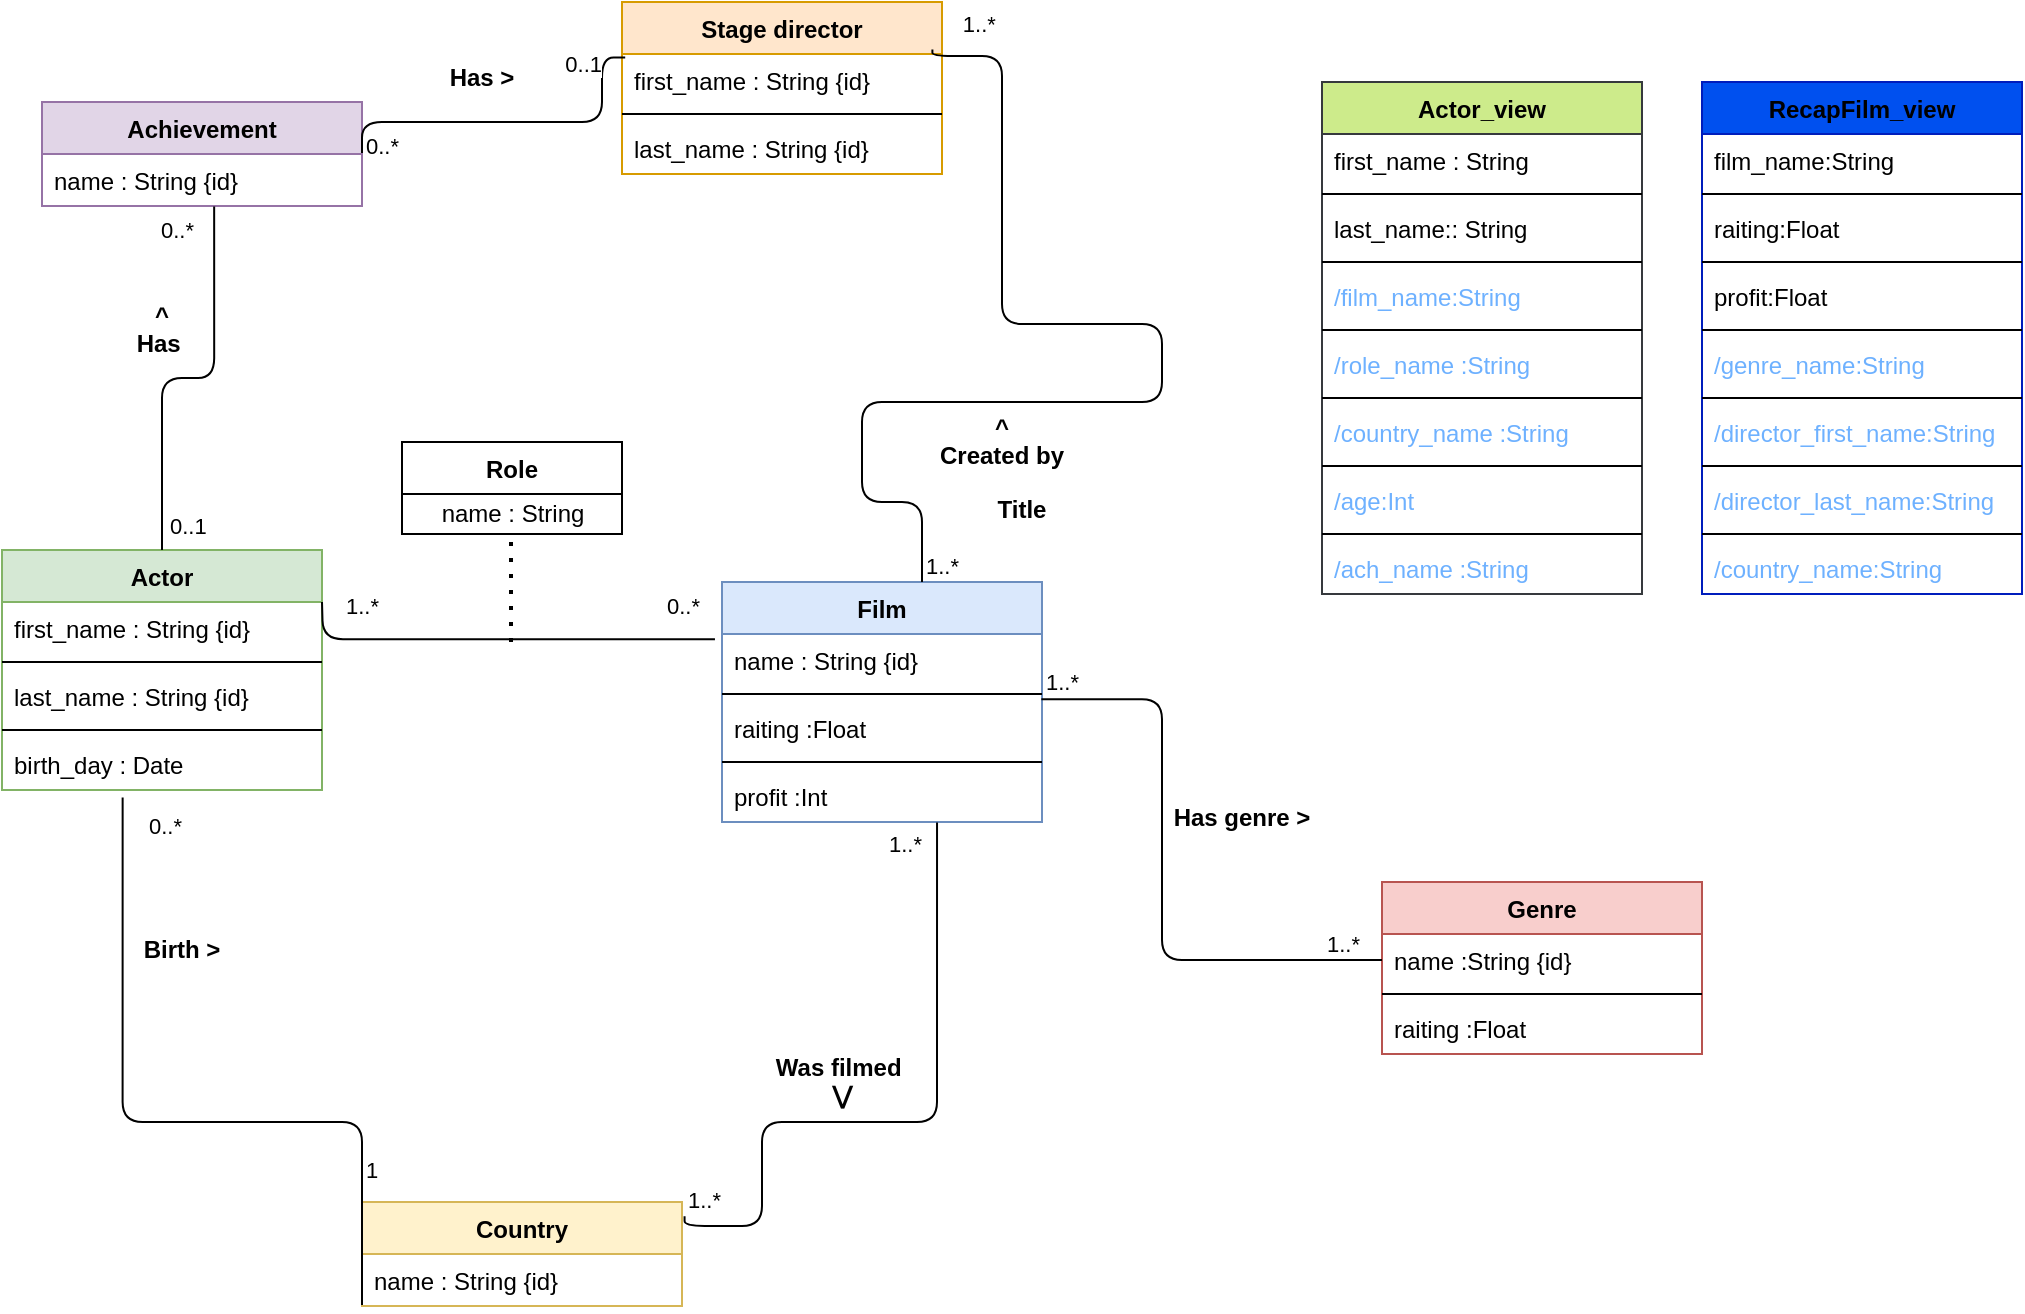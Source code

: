 <mxfile version="14.6.9" type="google"><diagram id="drgtEvQ3UVJ5G4q6acdS" name="Page-1"><mxGraphModel dx="1038" dy="1680" grid="1" gridSize="10" guides="1" tooltips="1" connect="1" arrows="1" fold="1" page="1" pageScale="1" pageWidth="850" pageHeight="1100" math="0" shadow="0"><root><mxCell id="0"/><mxCell id="1" parent="0"/><mxCell id="B_Uv50wVjBFwZys-W0vx-23" value="Actor" style="swimlane;fontStyle=1;align=center;verticalAlign=top;childLayout=stackLayout;horizontal=1;startSize=26;horizontalStack=0;resizeParent=1;resizeParentMax=0;resizeLast=0;collapsible=1;marginBottom=0;fillColor=#d5e8d4;strokeColor=#82b366;" parent="1" vertex="1"><mxGeometry x="20" y="194" width="160" height="120" as="geometry"/></mxCell><mxCell id="B_Uv50wVjBFwZys-W0vx-24" value="first_name : String {id}" style="text;strokeColor=none;fillColor=none;align=left;verticalAlign=top;spacingLeft=4;spacingRight=4;overflow=hidden;rotatable=0;points=[[0,0.5],[1,0.5]];portConstraint=eastwest;" parent="B_Uv50wVjBFwZys-W0vx-23" vertex="1"><mxGeometry y="26" width="160" height="26" as="geometry"/></mxCell><mxCell id="B_Uv50wVjBFwZys-W0vx-25" value="" style="line;strokeWidth=1;fillColor=none;align=left;verticalAlign=middle;spacingTop=-1;spacingLeft=3;spacingRight=3;rotatable=0;labelPosition=right;points=[];portConstraint=eastwest;" parent="B_Uv50wVjBFwZys-W0vx-23" vertex="1"><mxGeometry y="52" width="160" height="8" as="geometry"/></mxCell><mxCell id="B_Uv50wVjBFwZys-W0vx-26" value="last_name : String {id}" style="text;strokeColor=none;fillColor=none;align=left;verticalAlign=top;spacingLeft=4;spacingRight=4;overflow=hidden;rotatable=0;points=[[0,0.5],[1,0.5]];portConstraint=eastwest;" parent="B_Uv50wVjBFwZys-W0vx-23" vertex="1"><mxGeometry y="60" width="160" height="26" as="geometry"/></mxCell><mxCell id="B_Uv50wVjBFwZys-W0vx-29" value="" style="line;strokeWidth=1;fillColor=none;align=left;verticalAlign=middle;spacingTop=-1;spacingLeft=3;spacingRight=3;rotatable=0;labelPosition=right;points=[];portConstraint=eastwest;" parent="B_Uv50wVjBFwZys-W0vx-23" vertex="1"><mxGeometry y="86" width="160" height="8" as="geometry"/></mxCell><mxCell id="NR1U0WdWyvtbQIrfLxhn-23" value="birth_day : Date" style="text;strokeColor=none;fillColor=none;align=left;verticalAlign=top;spacingLeft=4;spacingRight=4;overflow=hidden;rotatable=0;points=[[0,0.5],[1,0.5]];portConstraint=eastwest;" parent="B_Uv50wVjBFwZys-W0vx-23" vertex="1"><mxGeometry y="94" width="160" height="26" as="geometry"/></mxCell><mxCell id="B_Uv50wVjBFwZys-W0vx-35" value="Film" style="swimlane;fontStyle=1;align=center;verticalAlign=top;childLayout=stackLayout;horizontal=1;startSize=26;horizontalStack=0;resizeParent=1;resizeParentMax=0;resizeLast=0;collapsible=1;marginBottom=0;fillColor=#dae8fc;strokeColor=#6c8ebf;" parent="1" vertex="1"><mxGeometry x="380" y="210" width="160" height="120" as="geometry"/></mxCell><mxCell id="B_Uv50wVjBFwZys-W0vx-36" value="name : String {id}" style="text;strokeColor=none;fillColor=none;align=left;verticalAlign=top;spacingLeft=4;spacingRight=4;overflow=hidden;rotatable=0;points=[[0,0.5],[1,0.5]];portConstraint=eastwest;" parent="B_Uv50wVjBFwZys-W0vx-35" vertex="1"><mxGeometry y="26" width="160" height="26" as="geometry"/></mxCell><mxCell id="B_Uv50wVjBFwZys-W0vx-39" value="" style="line;strokeWidth=1;fillColor=none;align=left;verticalAlign=middle;spacingTop=-1;spacingLeft=3;spacingRight=3;rotatable=0;labelPosition=right;points=[];portConstraint=eastwest;" parent="B_Uv50wVjBFwZys-W0vx-35" vertex="1"><mxGeometry y="52" width="160" height="8" as="geometry"/></mxCell><mxCell id="B_Uv50wVjBFwZys-W0vx-40" value="raiting :Float" style="text;strokeColor=none;fillColor=none;align=left;verticalAlign=top;spacingLeft=4;spacingRight=4;overflow=hidden;rotatable=0;points=[[0,0.5],[1,0.5]];portConstraint=eastwest;" parent="B_Uv50wVjBFwZys-W0vx-35" vertex="1"><mxGeometry y="60" width="160" height="26" as="geometry"/></mxCell><mxCell id="B_Uv50wVjBFwZys-W0vx-49" value="" style="line;strokeWidth=1;fillColor=none;align=left;verticalAlign=middle;spacingTop=-1;spacingLeft=3;spacingRight=3;rotatable=0;labelPosition=right;points=[];portConstraint=eastwest;" parent="B_Uv50wVjBFwZys-W0vx-35" vertex="1"><mxGeometry y="86" width="160" height="8" as="geometry"/></mxCell><mxCell id="B_Uv50wVjBFwZys-W0vx-48" value="profit :Int" style="text;strokeColor=none;fillColor=none;align=left;verticalAlign=top;spacingLeft=4;spacingRight=4;overflow=hidden;rotatable=0;points=[[0,0.5],[1,0.5]];portConstraint=eastwest;" parent="B_Uv50wVjBFwZys-W0vx-35" vertex="1"><mxGeometry y="94" width="160" height="26" as="geometry"/></mxCell><mxCell id="B_Uv50wVjBFwZys-W0vx-58" value="" style="endArrow=none;html=1;edgeStyle=orthogonalEdgeStyle;entryX=-0.022;entryY=0.1;entryDx=0;entryDy=0;entryPerimeter=0;" parent="1" target="B_Uv50wVjBFwZys-W0vx-36" edge="1"><mxGeometry relative="1" as="geometry"><mxPoint x="180" y="220" as="sourcePoint"/><mxPoint x="280" y="290" as="targetPoint"/></mxGeometry></mxCell><mxCell id="B_Uv50wVjBFwZys-W0vx-59" value="1..*" style="edgeLabel;resizable=0;html=1;align=left;verticalAlign=bottom;" parent="B_Uv50wVjBFwZys-W0vx-58" connectable="0" vertex="1"><mxGeometry x="-1" relative="1" as="geometry"><mxPoint x="10" y="10" as="offset"/></mxGeometry></mxCell><mxCell id="B_Uv50wVjBFwZys-W0vx-60" value="0..*" style="edgeLabel;resizable=0;html=1;align=right;verticalAlign=bottom;" parent="B_Uv50wVjBFwZys-W0vx-58" connectable="0" vertex="1"><mxGeometry x="1" relative="1" as="geometry"><mxPoint x="-6.4" y="-8.6" as="offset"/></mxGeometry></mxCell><mxCell id="B_Uv50wVjBFwZys-W0vx-61" value="Genre" style="swimlane;fontStyle=1;align=center;verticalAlign=top;childLayout=stackLayout;horizontal=1;startSize=26;horizontalStack=0;resizeParent=1;resizeParentMax=0;resizeLast=0;collapsible=1;marginBottom=0;fillColor=#f8cecc;strokeColor=#b85450;" parent="1" vertex="1"><mxGeometry x="710" y="360" width="160" height="86" as="geometry"/></mxCell><mxCell id="B_Uv50wVjBFwZys-W0vx-62" value="name :String {id} " style="text;strokeColor=none;fillColor=none;align=left;verticalAlign=top;spacingLeft=4;spacingRight=4;overflow=hidden;rotatable=0;points=[[0,0.5],[1,0.5]];portConstraint=eastwest;" parent="B_Uv50wVjBFwZys-W0vx-61" vertex="1"><mxGeometry y="26" width="160" height="26" as="geometry"/></mxCell><mxCell id="B_Uv50wVjBFwZys-W0vx-63" value="" style="line;strokeWidth=1;fillColor=none;align=left;verticalAlign=middle;spacingTop=-1;spacingLeft=3;spacingRight=3;rotatable=0;labelPosition=right;points=[];portConstraint=eastwest;" parent="B_Uv50wVjBFwZys-W0vx-61" vertex="1"><mxGeometry y="52" width="160" height="8" as="geometry"/></mxCell><mxCell id="B_Uv50wVjBFwZys-W0vx-64" value="raiting :Float " style="text;strokeColor=none;fillColor=none;align=left;verticalAlign=top;spacingLeft=4;spacingRight=4;overflow=hidden;rotatable=0;points=[[0,0.5],[1,0.5]];portConstraint=eastwest;" parent="B_Uv50wVjBFwZys-W0vx-61" vertex="1"><mxGeometry y="60" width="160" height="26" as="geometry"/></mxCell><mxCell id="B_Uv50wVjBFwZys-W0vx-72" value="" style="endArrow=none;html=1;edgeStyle=orthogonalEdgeStyle;entryX=0;entryY=0.5;entryDx=0;entryDy=0;exitX=0.998;exitY=-0.054;exitDx=0;exitDy=0;exitPerimeter=0;" parent="1" source="B_Uv50wVjBFwZys-W0vx-40" target="B_Uv50wVjBFwZys-W0vx-62" edge="1"><mxGeometry relative="1" as="geometry"><mxPoint x="520" y="253.5" as="sourcePoint"/><mxPoint x="600" y="400" as="targetPoint"/><Array as="points"><mxPoint x="600" y="269"/><mxPoint x="600" y="399"/><mxPoint x="680" y="399"/></Array></mxGeometry></mxCell><mxCell id="B_Uv50wVjBFwZys-W0vx-73" value="1..*" style="edgeLabel;resizable=0;html=1;align=left;verticalAlign=bottom;" parent="B_Uv50wVjBFwZys-W0vx-72" connectable="0" vertex="1"><mxGeometry x="-1" relative="1" as="geometry"/></mxCell><mxCell id="B_Uv50wVjBFwZys-W0vx-74" value="1..*" style="edgeLabel;resizable=0;html=1;align=right;verticalAlign=bottom;" parent="B_Uv50wVjBFwZys-W0vx-72" connectable="0" vertex="1"><mxGeometry x="1" relative="1" as="geometry"><mxPoint x="-10.5" as="offset"/></mxGeometry></mxCell><mxCell id="B_Uv50wVjBFwZys-W0vx-75" value="Country" style="swimlane;fontStyle=1;align=center;verticalAlign=top;childLayout=stackLayout;horizontal=1;startSize=26;horizontalStack=0;resizeParent=1;resizeParentMax=0;resizeLast=0;collapsible=1;marginBottom=0;fillColor=#fff2cc;strokeColor=#d6b656;" parent="1" vertex="1"><mxGeometry x="200" y="520" width="160" height="52" as="geometry"/></mxCell><mxCell id="B_Uv50wVjBFwZys-W0vx-76" value="name : String {id} " style="text;strokeColor=none;fillColor=none;align=left;verticalAlign=top;spacingLeft=4;spacingRight=4;overflow=hidden;rotatable=0;points=[[0,0.5],[1,0.5]];portConstraint=eastwest;" parent="B_Uv50wVjBFwZys-W0vx-75" vertex="1"><mxGeometry y="26" width="160" height="26" as="geometry"/></mxCell><mxCell id="B_Uv50wVjBFwZys-W0vx-79" value="" style="endArrow=none;html=1;edgeStyle=orthogonalEdgeStyle;entryX=0;entryY=0.25;entryDx=0;entryDy=0;exitX=0.377;exitY=1.146;exitDx=0;exitDy=0;exitPerimeter=0;" parent="1" source="NR1U0WdWyvtbQIrfLxhn-23" edge="1"><mxGeometry relative="1" as="geometry"><mxPoint x="81" y="370" as="sourcePoint"/><mxPoint x="200" y="571.5" as="targetPoint"/><Array as="points"><mxPoint x="80" y="480"/><mxPoint x="200" y="480"/></Array></mxGeometry></mxCell><mxCell id="B_Uv50wVjBFwZys-W0vx-80" value="1" style="edgeLabel;resizable=0;html=1;align=left;verticalAlign=bottom;" parent="B_Uv50wVjBFwZys-W0vx-79" connectable="0" vertex="1"><mxGeometry x="-1" relative="1" as="geometry"><mxPoint x="119.52" y="194.21" as="offset"/></mxGeometry></mxCell><mxCell id="B_Uv50wVjBFwZys-W0vx-81" value="0..*" style="edgeLabel;resizable=0;html=1;align=right;verticalAlign=bottom;" parent="B_Uv50wVjBFwZys-W0vx-79" connectable="0" vertex="1"><mxGeometry x="1" relative="1" as="geometry"><mxPoint x="-90" y="-231" as="offset"/></mxGeometry></mxCell><mxCell id="B_Uv50wVjBFwZys-W0vx-86" value="Birth &gt;" style="text;align=center;fontStyle=1;verticalAlign=middle;spacingLeft=3;spacingRight=3;strokeColor=none;rotatable=0;points=[[0,0.5],[1,0.5]];portConstraint=eastwest;" parent="1" vertex="1"><mxGeometry x="70" y="380" width="80" height="26" as="geometry"/></mxCell><mxCell id="B_Uv50wVjBFwZys-W0vx-87" value="Has genre &gt;" style="text;align=center;fontStyle=1;verticalAlign=middle;spacingLeft=3;spacingRight=3;strokeColor=none;rotatable=0;points=[[0,0.5],[1,0.5]];portConstraint=eastwest;" parent="1" vertex="1"><mxGeometry x="600" y="314" width="80" height="26" as="geometry"/></mxCell><mxCell id="B_Uv50wVjBFwZys-W0vx-89" value="" style="endArrow=none;html=1;edgeStyle=orthogonalEdgeStyle;entryX=0.672;entryY=1.008;entryDx=0;entryDy=0;entryPerimeter=0;exitX=1.008;exitY=0.137;exitDx=0;exitDy=0;exitPerimeter=0;" parent="1" source="B_Uv50wVjBFwZys-W0vx-75" target="B_Uv50wVjBFwZys-W0vx-48" edge="1"><mxGeometry relative="1" as="geometry"><mxPoint x="400" y="570" as="sourcePoint"/><mxPoint x="580" y="480" as="targetPoint"/><Array as="points"><mxPoint x="400" y="532"/><mxPoint x="400" y="480"/><mxPoint x="488" y="480"/></Array></mxGeometry></mxCell><mxCell id="B_Uv50wVjBFwZys-W0vx-90" value="1..*" style="edgeLabel;resizable=0;html=1;align=left;verticalAlign=bottom;" parent="B_Uv50wVjBFwZys-W0vx-89" connectable="0" vertex="1"><mxGeometry x="-1" relative="1" as="geometry"/></mxCell><mxCell id="B_Uv50wVjBFwZys-W0vx-91" value="1..*" style="edgeLabel;resizable=0;html=1;align=right;verticalAlign=bottom;" parent="B_Uv50wVjBFwZys-W0vx-89" connectable="0" vertex="1"><mxGeometry x="1" relative="1" as="geometry"><mxPoint x="-7.52" y="19.5" as="offset"/></mxGeometry></mxCell><mxCell id="B_Uv50wVjBFwZys-W0vx-93" value="Was filmed &#10;⋁" style="text;align=center;fontStyle=1;verticalAlign=middle;spacingLeft=3;spacingRight=3;strokeColor=none;rotatable=0;points=[[0,0.5],[1,0.5]];portConstraint=eastwest;" parent="1" vertex="1"><mxGeometry x="400" y="446" width="80" height="26" as="geometry"/></mxCell><mxCell id="B_Uv50wVjBFwZys-W0vx-94" value="Role" style="swimlane;fontStyle=1;align=center;verticalAlign=top;childLayout=stackLayout;horizontal=1;startSize=26;horizontalStack=0;resizeParent=1;resizeParentMax=0;resizeLast=0;collapsible=1;marginBottom=0;" parent="1" vertex="1"><mxGeometry x="220" y="140" width="110" height="46" as="geometry"/></mxCell><mxCell id="B_Uv50wVjBFwZys-W0vx-98" value="name : String" style="text;html=1;align=center;verticalAlign=middle;resizable=0;points=[];autosize=1;" parent="B_Uv50wVjBFwZys-W0vx-94" vertex="1"><mxGeometry y="26" width="110" height="20" as="geometry"/></mxCell><mxCell id="B_Uv50wVjBFwZys-W0vx-99" value="" style="endArrow=none;dashed=1;html=1;dashPattern=1 3;strokeWidth=2;" parent="1" edge="1"><mxGeometry width="50" height="50" relative="1" as="geometry"><mxPoint x="274.5" y="240" as="sourcePoint"/><mxPoint x="274.5" y="186" as="targetPoint"/></mxGeometry></mxCell><mxCell id="NR1U0WdWyvtbQIrfLxhn-1" value="Stage director" style="swimlane;fontStyle=1;align=center;verticalAlign=top;childLayout=stackLayout;horizontal=1;startSize=26;horizontalStack=0;resizeParent=1;resizeParentMax=0;resizeLast=0;collapsible=1;marginBottom=0;fillColor=#ffe6cc;strokeColor=#d79b00;" parent="1" vertex="1"><mxGeometry x="330" y="-80" width="160" height="86" as="geometry"/></mxCell><mxCell id="NR1U0WdWyvtbQIrfLxhn-2" value="first_name : String {id}" style="text;strokeColor=none;fillColor=none;align=left;verticalAlign=top;spacingLeft=4;spacingRight=4;overflow=hidden;rotatable=0;points=[[0,0.5],[1,0.5]];portConstraint=eastwest;" parent="NR1U0WdWyvtbQIrfLxhn-1" vertex="1"><mxGeometry y="26" width="160" height="26" as="geometry"/></mxCell><mxCell id="NR1U0WdWyvtbQIrfLxhn-3" value="" style="line;strokeWidth=1;fillColor=none;align=left;verticalAlign=middle;spacingTop=-1;spacingLeft=3;spacingRight=3;rotatable=0;labelPosition=right;points=[];portConstraint=eastwest;" parent="NR1U0WdWyvtbQIrfLxhn-1" vertex="1"><mxGeometry y="52" width="160" height="8" as="geometry"/></mxCell><mxCell id="NR1U0WdWyvtbQIrfLxhn-4" value="last_name : String {id}" style="text;strokeColor=none;fillColor=none;align=left;verticalAlign=top;spacingLeft=4;spacingRight=4;overflow=hidden;rotatable=0;points=[[0,0.5],[1,0.5]];portConstraint=eastwest;" parent="NR1U0WdWyvtbQIrfLxhn-1" vertex="1"><mxGeometry y="60" width="160" height="26" as="geometry"/></mxCell><mxCell id="NR1U0WdWyvtbQIrfLxhn-5" value="" style="endArrow=none;html=1;edgeStyle=orthogonalEdgeStyle;exitX=0.625;exitY=0;exitDx=0;exitDy=0;exitPerimeter=0;entryX=0.97;entryY=-0.085;entryDx=0;entryDy=0;entryPerimeter=0;" parent="1" source="B_Uv50wVjBFwZys-W0vx-35" target="NR1U0WdWyvtbQIrfLxhn-2" edge="1"><mxGeometry relative="1" as="geometry"><mxPoint x="480" y="170" as="sourcePoint"/><mxPoint x="490" y="-53" as="targetPoint"/><Array as="points"><mxPoint x="480" y="170"/><mxPoint x="450" y="170"/><mxPoint x="450" y="120"/><mxPoint x="600" y="120"/><mxPoint x="600" y="81"/><mxPoint x="520" y="81"/><mxPoint x="520" y="-53"/><mxPoint x="485" y="-53"/></Array></mxGeometry></mxCell><mxCell id="NR1U0WdWyvtbQIrfLxhn-6" value="1..*" style="edgeLabel;resizable=0;html=1;align=left;verticalAlign=bottom;" parent="NR1U0WdWyvtbQIrfLxhn-5" connectable="0" vertex="1"><mxGeometry x="-1" relative="1" as="geometry"><mxPoint as="offset"/></mxGeometry></mxCell><mxCell id="NR1U0WdWyvtbQIrfLxhn-7" value="1..*&amp;nbsp;" style="edgeLabel;resizable=0;html=1;align=right;verticalAlign=bottom;" parent="NR1U0WdWyvtbQIrfLxhn-5" connectable="0" vertex="1"><mxGeometry x="1" relative="1" as="geometry"><mxPoint x="35" y="-4" as="offset"/></mxGeometry></mxCell><mxCell id="NR1U0WdWyvtbQIrfLxhn-8" value="&#10;^&#10;Created by&#10;" style="text;align=center;fontStyle=1;verticalAlign=middle;spacingLeft=3;spacingRight=3;strokeColor=none;rotatable=0;points=[[0,0.5],[1,0.5]];portConstraint=eastwest;" parent="1" vertex="1"><mxGeometry x="480" y="126" width="80" height="26" as="geometry"/></mxCell><mxCell id="NR1U0WdWyvtbQIrfLxhn-17" value="Achievement" style="swimlane;fontStyle=1;align=center;verticalAlign=top;childLayout=stackLayout;horizontal=1;startSize=26;horizontalStack=0;resizeParent=1;resizeParentMax=0;resizeLast=0;collapsible=1;marginBottom=0;fillColor=#e1d5e7;strokeColor=#9673a6;" parent="1" vertex="1"><mxGeometry x="40" y="-30" width="160" height="52" as="geometry"/></mxCell><mxCell id="NR1U0WdWyvtbQIrfLxhn-18" value="name : String {id}" style="text;strokeColor=none;fillColor=none;align=left;verticalAlign=top;spacingLeft=4;spacingRight=4;overflow=hidden;rotatable=0;points=[[0,0.5],[1,0.5]];portConstraint=eastwest;" parent="NR1U0WdWyvtbQIrfLxhn-17" vertex="1"><mxGeometry y="26" width="160" height="26" as="geometry"/></mxCell><mxCell id="NR1U0WdWyvtbQIrfLxhn-25" value="" style="endArrow=none;html=1;edgeStyle=orthogonalEdgeStyle;exitX=0.5;exitY=0;exitDx=0;exitDy=0;entryX=0.538;entryY=1.008;entryDx=0;entryDy=0;entryPerimeter=0;" parent="1" source="B_Uv50wVjBFwZys-W0vx-23" target="NR1U0WdWyvtbQIrfLxhn-18" edge="1"><mxGeometry relative="1" as="geometry"><mxPoint x="50" y="110" as="sourcePoint"/><mxPoint x="130" y="30" as="targetPoint"/></mxGeometry></mxCell><mxCell id="NR1U0WdWyvtbQIrfLxhn-26" value="0..1" style="edgeLabel;resizable=0;html=1;align=left;verticalAlign=bottom;" parent="NR1U0WdWyvtbQIrfLxhn-25" connectable="0" vertex="1"><mxGeometry x="-1" relative="1" as="geometry"><mxPoint x="2" y="-4" as="offset"/></mxGeometry></mxCell><mxCell id="NR1U0WdWyvtbQIrfLxhn-27" value="0..*" style="edgeLabel;resizable=0;html=1;align=right;verticalAlign=bottom;" parent="NR1U0WdWyvtbQIrfLxhn-25" connectable="0" vertex="1"><mxGeometry x="1" relative="1" as="geometry"><mxPoint x="-10" y="20" as="offset"/></mxGeometry></mxCell><mxCell id="NR1U0WdWyvtbQIrfLxhn-28" value="" style="endArrow=none;html=1;edgeStyle=orthogonalEdgeStyle;entryX=0.01;entryY=0.069;entryDx=0;entryDy=0;entryPerimeter=0;" parent="1" target="NR1U0WdWyvtbQIrfLxhn-2" edge="1"><mxGeometry relative="1" as="geometry"><mxPoint x="200" y="-4.5" as="sourcePoint"/><mxPoint x="360" y="-4.5" as="targetPoint"/><Array as="points"><mxPoint x="200" y="-20"/><mxPoint x="320" y="-20"/><mxPoint x="320" y="-52"/></Array></mxGeometry></mxCell><mxCell id="NR1U0WdWyvtbQIrfLxhn-29" value="0..*" style="edgeLabel;resizable=0;html=1;align=left;verticalAlign=bottom;" parent="NR1U0WdWyvtbQIrfLxhn-28" connectable="0" vertex="1"><mxGeometry x="-1" relative="1" as="geometry"><mxPoint y="4.5" as="offset"/></mxGeometry></mxCell><mxCell id="NR1U0WdWyvtbQIrfLxhn-30" value="0..1" style="edgeLabel;resizable=0;html=1;align=right;verticalAlign=bottom;" parent="NR1U0WdWyvtbQIrfLxhn-28" connectable="0" vertex="1"><mxGeometry x="1" relative="1" as="geometry"><mxPoint x="-11.6" y="11.9" as="offset"/></mxGeometry></mxCell><mxCell id="NR1U0WdWyvtbQIrfLxhn-32" value="^&#10;Has " style="text;align=center;fontStyle=1;verticalAlign=middle;spacingLeft=3;spacingRight=3;strokeColor=none;rotatable=0;points=[[0,0.5],[1,0.5]];portConstraint=eastwest;" parent="1" vertex="1"><mxGeometry x="60" y="70" width="80" height="26" as="geometry"/></mxCell><mxCell id="NR1U0WdWyvtbQIrfLxhn-33" value="Title" style="text;align=center;fontStyle=1;verticalAlign=middle;spacingLeft=3;spacingRight=3;strokeColor=none;rotatable=0;points=[[0,0.5],[1,0.5]];portConstraint=eastwest;" parent="1" vertex="1"><mxGeometry x="490" y="160" width="80" height="26" as="geometry"/></mxCell><mxCell id="NR1U0WdWyvtbQIrfLxhn-34" value="Has &gt;" style="text;align=center;fontStyle=1;verticalAlign=middle;spacingLeft=3;spacingRight=3;strokeColor=none;rotatable=0;points=[[0,0.5],[1,0.5]];portConstraint=eastwest;" parent="1" vertex="1"><mxGeometry x="220" y="-56" width="80" height="26" as="geometry"/></mxCell><mxCell id="tTkX5R5EN4JKyhbVFWop-17" value="Actor_view" style="swimlane;fontStyle=1;align=center;verticalAlign=top;childLayout=stackLayout;horizontal=1;startSize=26;horizontalStack=0;resizeParent=1;resizeParentMax=0;resizeLast=0;collapsible=1;marginBottom=0;fillColor=#cdeb8b;strokeColor=#36393d;" parent="1" vertex="1"><mxGeometry x="680" y="-40" width="160" height="256" as="geometry"/></mxCell><mxCell id="tTkX5R5EN4JKyhbVFWop-18" value="first_name : String " style="text;strokeColor=none;fillColor=none;align=left;verticalAlign=top;spacingLeft=4;spacingRight=4;overflow=hidden;rotatable=0;points=[[0,0.5],[1,0.5]];portConstraint=eastwest;" parent="tTkX5R5EN4JKyhbVFWop-17" vertex="1"><mxGeometry y="26" width="160" height="26" as="geometry"/></mxCell><mxCell id="tTkX5R5EN4JKyhbVFWop-19" value="" style="line;strokeWidth=1;fillColor=none;align=left;verticalAlign=middle;spacingTop=-1;spacingLeft=3;spacingRight=3;rotatable=0;labelPosition=right;points=[];portConstraint=eastwest;" parent="tTkX5R5EN4JKyhbVFWop-17" vertex="1"><mxGeometry y="52" width="160" height="8" as="geometry"/></mxCell><mxCell id="tTkX5R5EN4JKyhbVFWop-21" value="last_name:: String " style="text;strokeColor=none;fillColor=none;align=left;verticalAlign=top;spacingLeft=4;spacingRight=4;overflow=hidden;rotatable=0;points=[[0,0.5],[1,0.5]];portConstraint=eastwest;" parent="tTkX5R5EN4JKyhbVFWop-17" vertex="1"><mxGeometry y="60" width="160" height="26" as="geometry"/></mxCell><mxCell id="tTkX5R5EN4JKyhbVFWop-28" value="" style="line;strokeWidth=1;fillColor=none;align=left;verticalAlign=middle;spacingTop=-1;spacingLeft=3;spacingRight=3;rotatable=0;labelPosition=right;points=[];portConstraint=eastwest;" parent="tTkX5R5EN4JKyhbVFWop-17" vertex="1"><mxGeometry y="86" width="160" height="8" as="geometry"/></mxCell><mxCell id="tTkX5R5EN4JKyhbVFWop-26" value="/film_name:String" style="text;align=left;verticalAlign=top;spacingLeft=4;spacingRight=4;overflow=hidden;rotatable=0;points=[[0,0.5],[1,0.5]];portConstraint=eastwest;fontColor=#6EB1FF;" parent="tTkX5R5EN4JKyhbVFWop-17" vertex="1"><mxGeometry y="94" width="160" height="26" as="geometry"/></mxCell><mxCell id="tTkX5R5EN4JKyhbVFWop-29" value="" style="line;strokeWidth=1;fillColor=none;align=left;verticalAlign=middle;spacingTop=-1;spacingLeft=3;spacingRight=3;rotatable=0;labelPosition=right;points=[];portConstraint=eastwest;" parent="tTkX5R5EN4JKyhbVFWop-17" vertex="1"><mxGeometry y="120" width="160" height="8" as="geometry"/></mxCell><mxCell id="tTkX5R5EN4JKyhbVFWop-27" value="/role_name :String" style="text;strokeColor=none;fillColor=none;align=left;verticalAlign=top;spacingLeft=4;spacingRight=4;overflow=hidden;rotatable=0;points=[[0,0.5],[1,0.5]];portConstraint=eastwest;fontColor=#6EB1FF;" parent="tTkX5R5EN4JKyhbVFWop-17" vertex="1"><mxGeometry y="128" width="160" height="26" as="geometry"/></mxCell><mxCell id="tTkX5R5EN4JKyhbVFWop-42" value="" style="line;strokeWidth=1;fillColor=none;align=left;verticalAlign=middle;spacingTop=-1;spacingLeft=3;spacingRight=3;rotatable=0;labelPosition=right;points=[];portConstraint=eastwest;" parent="tTkX5R5EN4JKyhbVFWop-17" vertex="1"><mxGeometry y="154" width="160" height="8" as="geometry"/></mxCell><mxCell id="tTkX5R5EN4JKyhbVFWop-31" value="/country_name :String" style="text;strokeColor=none;fillColor=none;align=left;verticalAlign=top;spacingLeft=4;spacingRight=4;overflow=hidden;rotatable=0;points=[[0,0.5],[1,0.5]];portConstraint=eastwest;fontColor=#6EB1FF;" parent="tTkX5R5EN4JKyhbVFWop-17" vertex="1"><mxGeometry y="162" width="160" height="26" as="geometry"/></mxCell><mxCell id="tTkX5R5EN4JKyhbVFWop-43" value="" style="line;strokeWidth=1;fillColor=none;align=left;verticalAlign=middle;spacingTop=-1;spacingLeft=3;spacingRight=3;rotatable=0;labelPosition=right;points=[];portConstraint=eastwest;" parent="tTkX5R5EN4JKyhbVFWop-17" vertex="1"><mxGeometry y="188" width="160" height="8" as="geometry"/></mxCell><mxCell id="tTkX5R5EN4JKyhbVFWop-41" value="/age:Int" style="text;strokeColor=none;fillColor=none;align=left;verticalAlign=top;spacingLeft=4;spacingRight=4;overflow=hidden;rotatable=0;points=[[0,0.5],[1,0.5]];portConstraint=eastwest;fontColor=#6EB1FF;" parent="tTkX5R5EN4JKyhbVFWop-17" vertex="1"><mxGeometry y="196" width="160" height="26" as="geometry"/></mxCell><mxCell id="tTkX5R5EN4JKyhbVFWop-45" value="" style="line;strokeWidth=1;fillColor=none;align=left;verticalAlign=middle;spacingTop=-1;spacingLeft=3;spacingRight=3;rotatable=0;labelPosition=right;points=[];portConstraint=eastwest;" parent="tTkX5R5EN4JKyhbVFWop-17" vertex="1"><mxGeometry y="222" width="160" height="8" as="geometry"/></mxCell><mxCell id="tTkX5R5EN4JKyhbVFWop-44" value="/ach_name :String" style="text;strokeColor=none;fillColor=none;align=left;verticalAlign=top;spacingLeft=4;spacingRight=4;overflow=hidden;rotatable=0;points=[[0,0.5],[1,0.5]];portConstraint=eastwest;fontColor=#6EB1FF;" parent="tTkX5R5EN4JKyhbVFWop-17" vertex="1"><mxGeometry y="230" width="160" height="26" as="geometry"/></mxCell><mxCell id="tTkX5R5EN4JKyhbVFWop-48" value="RecapFilm_view" style="swimlane;fontStyle=1;align=center;verticalAlign=top;childLayout=stackLayout;horizontal=1;startSize=26;horizontalStack=0;resizeParent=1;resizeParentMax=0;resizeLast=0;collapsible=1;marginBottom=0;fillColor=#0050ef;strokeColor=#001DBC;" parent="1" vertex="1"><mxGeometry x="870" y="-40" width="160" height="256" as="geometry"/></mxCell><mxCell id="tTkX5R5EN4JKyhbVFWop-49" value="film_name:String" style="text;strokeColor=none;fillColor=none;align=left;verticalAlign=top;spacingLeft=4;spacingRight=4;overflow=hidden;rotatable=0;points=[[0,0.5],[1,0.5]];portConstraint=eastwest;" parent="tTkX5R5EN4JKyhbVFWop-48" vertex="1"><mxGeometry y="26" width="160" height="26" as="geometry"/></mxCell><mxCell id="tTkX5R5EN4JKyhbVFWop-50" value="" style="line;strokeWidth=1;fillColor=none;align=left;verticalAlign=middle;spacingTop=-1;spacingLeft=3;spacingRight=3;rotatable=0;labelPosition=right;points=[];portConstraint=eastwest;" parent="tTkX5R5EN4JKyhbVFWop-48" vertex="1"><mxGeometry y="52" width="160" height="8" as="geometry"/></mxCell><mxCell id="tTkX5R5EN4JKyhbVFWop-51" value="raiting:Float" style="text;strokeColor=none;fillColor=none;align=left;verticalAlign=top;spacingLeft=4;spacingRight=4;overflow=hidden;rotatable=0;points=[[0,0.5],[1,0.5]];portConstraint=eastwest;" parent="tTkX5R5EN4JKyhbVFWop-48" vertex="1"><mxGeometry y="60" width="160" height="26" as="geometry"/></mxCell><mxCell id="tTkX5R5EN4JKyhbVFWop-53" value="" style="line;strokeWidth=1;fillColor=none;align=left;verticalAlign=middle;spacingTop=-1;spacingLeft=3;spacingRight=3;rotatable=0;labelPosition=right;points=[];portConstraint=eastwest;" parent="tTkX5R5EN4JKyhbVFWop-48" vertex="1"><mxGeometry y="86" width="160" height="8" as="geometry"/></mxCell><mxCell id="tTkX5R5EN4JKyhbVFWop-52" value="profit:Float" style="text;strokeColor=none;fillColor=none;align=left;verticalAlign=top;spacingLeft=4;spacingRight=4;overflow=hidden;rotatable=0;points=[[0,0.5],[1,0.5]];portConstraint=eastwest;" parent="tTkX5R5EN4JKyhbVFWop-48" vertex="1"><mxGeometry y="94" width="160" height="26" as="geometry"/></mxCell><mxCell id="tTkX5R5EN4JKyhbVFWop-65" value="" style="line;strokeWidth=1;fillColor=none;align=left;verticalAlign=middle;spacingTop=-1;spacingLeft=3;spacingRight=3;rotatable=0;labelPosition=right;points=[];portConstraint=eastwest;" parent="tTkX5R5EN4JKyhbVFWop-48" vertex="1"><mxGeometry y="120" width="160" height="8" as="geometry"/></mxCell><mxCell id="tTkX5R5EN4JKyhbVFWop-54" value="/genre_name:String" style="text;strokeColor=none;fillColor=none;align=left;verticalAlign=top;spacingLeft=4;spacingRight=4;overflow=hidden;rotatable=0;points=[[0,0.5],[1,0.5]];portConstraint=eastwest;fontColor=#6EB1FF;" parent="tTkX5R5EN4JKyhbVFWop-48" vertex="1"><mxGeometry y="128" width="160" height="26" as="geometry"/></mxCell><mxCell id="tTkX5R5EN4JKyhbVFWop-66" value="" style="line;strokeWidth=1;fillColor=none;align=left;verticalAlign=middle;spacingTop=-1;spacingLeft=3;spacingRight=3;rotatable=0;labelPosition=right;points=[];portConstraint=eastwest;" parent="tTkX5R5EN4JKyhbVFWop-48" vertex="1"><mxGeometry y="154" width="160" height="8" as="geometry"/></mxCell><mxCell id="tTkX5R5EN4JKyhbVFWop-62" value="/director_first_name:String" style="text;strokeColor=none;fillColor=none;align=left;verticalAlign=top;spacingLeft=4;spacingRight=4;overflow=hidden;rotatable=0;points=[[0,0.5],[1,0.5]];portConstraint=eastwest;fontColor=#6EB1FF;" parent="tTkX5R5EN4JKyhbVFWop-48" vertex="1"><mxGeometry y="162" width="160" height="26" as="geometry"/></mxCell><mxCell id="tTkX5R5EN4JKyhbVFWop-67" value="" style="line;strokeWidth=1;fillColor=none;align=left;verticalAlign=middle;spacingTop=-1;spacingLeft=3;spacingRight=3;rotatable=0;labelPosition=right;points=[];portConstraint=eastwest;" parent="tTkX5R5EN4JKyhbVFWop-48" vertex="1"><mxGeometry y="188" width="160" height="8" as="geometry"/></mxCell><mxCell id="tTkX5R5EN4JKyhbVFWop-63" value="/director_last_name:String" style="text;strokeColor=none;fillColor=none;align=left;verticalAlign=top;spacingLeft=4;spacingRight=4;overflow=hidden;rotatable=0;points=[[0,0.5],[1,0.5]];portConstraint=eastwest;fontColor=#6EB1FF;" parent="tTkX5R5EN4JKyhbVFWop-48" vertex="1"><mxGeometry y="196" width="160" height="26" as="geometry"/></mxCell><mxCell id="tTkX5R5EN4JKyhbVFWop-68" value="" style="line;strokeWidth=1;fillColor=none;align=left;verticalAlign=middle;spacingTop=-1;spacingLeft=3;spacingRight=3;rotatable=0;labelPosition=right;points=[];portConstraint=eastwest;" parent="tTkX5R5EN4JKyhbVFWop-48" vertex="1"><mxGeometry y="222" width="160" height="8" as="geometry"/></mxCell><mxCell id="tTkX5R5EN4JKyhbVFWop-64" value="/country_name:String" style="text;strokeColor=none;fillColor=none;align=left;verticalAlign=top;spacingLeft=4;spacingRight=4;overflow=hidden;rotatable=0;points=[[0,0.5],[1,0.5]];portConstraint=eastwest;fontColor=#6EB1FF;" parent="tTkX5R5EN4JKyhbVFWop-48" vertex="1"><mxGeometry y="230" width="160" height="26" as="geometry"/></mxCell></root></mxGraphModel></diagram></mxfile>